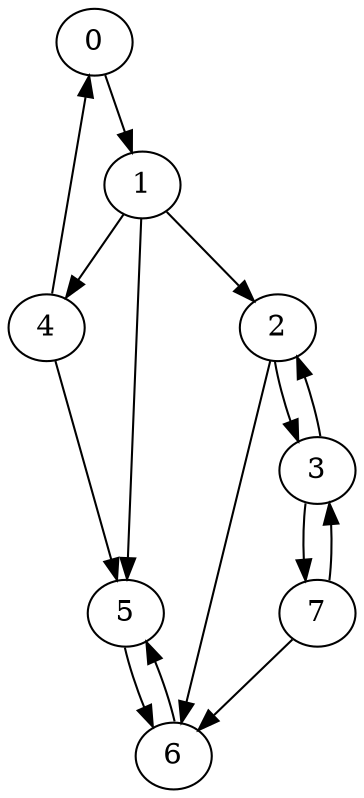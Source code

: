digraph {
	node [height=0.12, width=0.12];
	edge [len=1.00];
0->1;
1->4;
1->5;
1->2;
2->6;
2->3;
3->2;
3->7;
4->0;
4->5;
5->6;
6->5;
7->3;
7->6;

0 [label="\N"];
1 [label="\N"];
2 [label="\N"];
3 [label="\N"];
4 [label="\N"];
5 [label="\N"];
6 [label="\N"];
7 [label="\N"];
}

